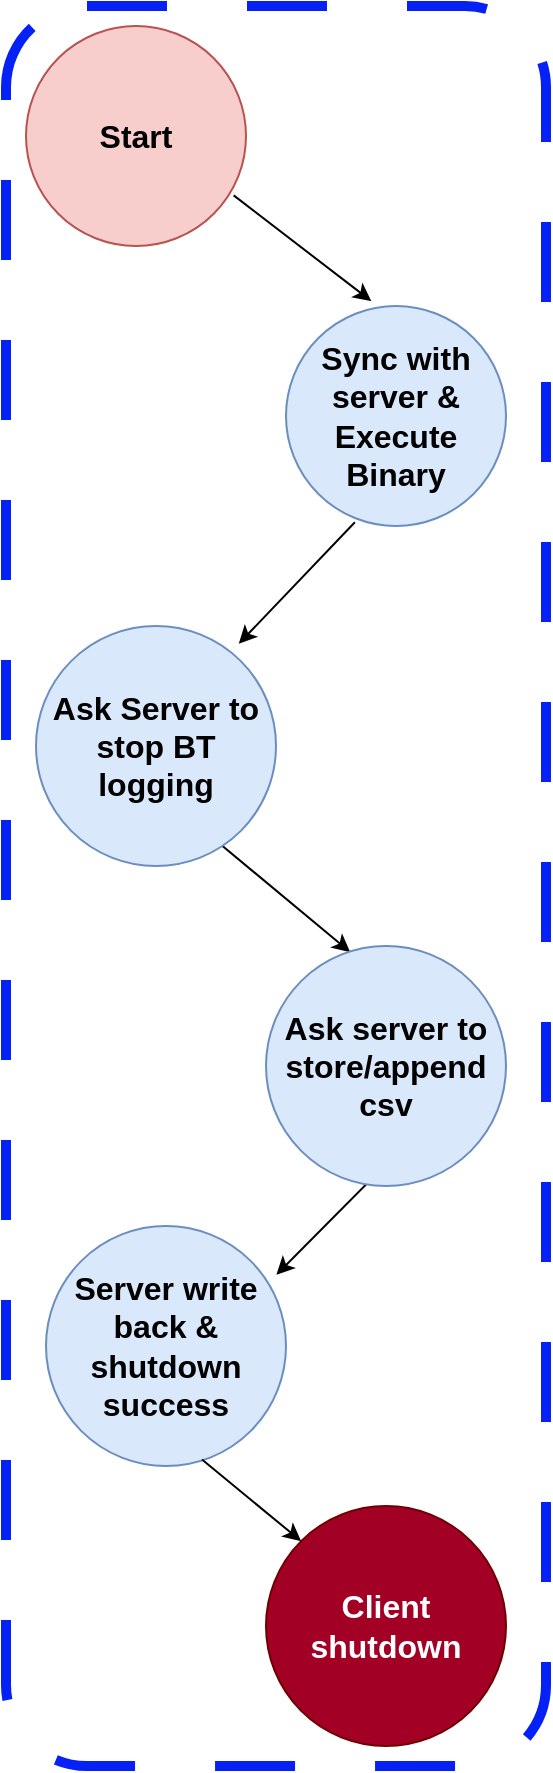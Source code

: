 <mxfile version="22.1.16" type="github">
  <diagram name="Page-1" id="iJrtoi_mMbITnx3xQ07f">
    <mxGraphModel dx="1362" dy="793" grid="1" gridSize="10" guides="1" tooltips="1" connect="1" arrows="1" fold="1" page="1" pageScale="1" pageWidth="850" pageHeight="1100" math="0" shadow="0">
      <root>
        <mxCell id="0" />
        <mxCell id="1" parent="0" />
        <mxCell id="PyQaD-jkkVgFRWBNWxvS-9" value="" style="endArrow=classic;html=1;rounded=0;exitX=0.944;exitY=0.77;exitDx=0;exitDy=0;entryX=0.388;entryY=-0.022;entryDx=0;entryDy=0;entryPerimeter=0;exitPerimeter=0;" parent="1" source="giXPiiz1-9IfD3rIR3mz-3" target="giXPiiz1-9IfD3rIR3mz-4" edge="1">
          <mxGeometry width="50" height="50" relative="1" as="geometry">
            <mxPoint x="330" y="106" as="sourcePoint" />
            <mxPoint x="370" y="190" as="targetPoint" />
          </mxGeometry>
        </mxCell>
        <mxCell id="PyQaD-jkkVgFRWBNWxvS-10" value="" style="endArrow=classic;html=1;rounded=0;exitX=0.313;exitY=0.983;exitDx=0;exitDy=0;exitPerimeter=0;entryX=0.845;entryY=0.074;entryDx=0;entryDy=0;entryPerimeter=0;" parent="1" source="giXPiiz1-9IfD3rIR3mz-4" target="giXPiiz1-9IfD3rIR3mz-5" edge="1">
          <mxGeometry width="50" height="50" relative="1" as="geometry">
            <mxPoint x="415.04" y="269.04" as="sourcePoint" />
            <mxPoint x="329.04" y="335.04" as="targetPoint" />
          </mxGeometry>
        </mxCell>
        <mxCell id="PyQaD-jkkVgFRWBNWxvS-11" value="" style="endArrow=classic;html=1;rounded=0;entryX=0.351;entryY=0.026;entryDx=0;entryDy=0;entryPerimeter=0;" parent="1" target="giXPiiz1-9IfD3rIR3mz-6" edge="1">
          <mxGeometry width="50" height="50" relative="1" as="geometry">
            <mxPoint x="306.25" y="420" as="sourcePoint" />
            <mxPoint x="299.998" y="480.176" as="targetPoint" />
          </mxGeometry>
        </mxCell>
        <mxCell id="PyQaD-jkkVgFRWBNWxvS-12" value="" style="endArrow=classic;html=1;rounded=0;exitX=0.35;exitY=1.013;exitDx=0;exitDy=0;exitPerimeter=0;entryX=0.96;entryY=0.203;entryDx=0;entryDy=0;entryPerimeter=0;" parent="1" target="giXPiiz1-9IfD3rIR3mz-7" edge="1">
          <mxGeometry width="50" height="50" relative="1" as="geometry">
            <mxPoint x="418" y="571.04" as="sourcePoint" />
            <mxPoint x="292.0" y="633.04" as="targetPoint" />
          </mxGeometry>
        </mxCell>
        <mxCell id="PyQaD-jkkVgFRWBNWxvS-13" value="" style="whiteSpace=wrap;html=1;fillColor=none;imageAspect=0;connectable=1;resizeWidth=1;resizeHeight=1;autosize=1;rounded=1;strokeWidth=5;dashed=1;strokeColor=#0521f5;dashPattern=8 8;" parent="1" vertex="1">
          <mxGeometry x="210" y="10" width="270" height="880" as="geometry" />
        </mxCell>
        <mxCell id="giXPiiz1-9IfD3rIR3mz-3" value="&lt;font style=&quot;font-size: 16px;&quot;&gt;&lt;b&gt;Start&lt;/b&gt;&lt;/font&gt;" style="ellipse;whiteSpace=wrap;html=1;aspect=fixed;fillColor=#f8cecc;strokeColor=#b85450;" parent="1" vertex="1">
          <mxGeometry x="220" y="20" width="110" height="110" as="geometry" />
        </mxCell>
        <mxCell id="giXPiiz1-9IfD3rIR3mz-4" value="&lt;font style=&quot;font-size: 16px;&quot;&gt;&lt;b&gt;Sync with server &amp;amp; Execute &lt;br&gt;Binary&lt;/b&gt;&lt;/font&gt;" style="ellipse;whiteSpace=wrap;html=1;aspect=fixed;fillColor=#dae8fc;strokeColor=#6c8ebf;" parent="1" vertex="1">
          <mxGeometry x="350" y="160" width="110" height="110" as="geometry" />
        </mxCell>
        <mxCell id="giXPiiz1-9IfD3rIR3mz-5" value="&lt;span style=&quot;font-size: 16px;&quot;&gt;&lt;b&gt;Ask Server to stop BT logging&lt;/b&gt;&lt;/span&gt;" style="ellipse;whiteSpace=wrap;html=1;aspect=fixed;fillColor=#dae8fc;strokeColor=#6c8ebf;" parent="1" vertex="1">
          <mxGeometry x="225" y="320" width="120" height="120" as="geometry" />
        </mxCell>
        <mxCell id="giXPiiz1-9IfD3rIR3mz-6" value="&lt;span style=&quot;font-size: 16px;&quot;&gt;&lt;b&gt;Ask server to store/append&lt;br&gt;csv&lt;/b&gt;&lt;br&gt;&lt;/span&gt;" style="ellipse;whiteSpace=wrap;html=1;aspect=fixed;fillColor=#dae8fc;strokeColor=#6c8ebf;" parent="1" vertex="1">
          <mxGeometry x="340" y="480" width="120" height="120" as="geometry" />
        </mxCell>
        <mxCell id="giXPiiz1-9IfD3rIR3mz-7" value="&lt;span style=&quot;font-size: 16px;&quot;&gt;&lt;b&gt;Server write back &amp;amp; shutdown success&lt;/b&gt;&lt;br&gt;&lt;/span&gt;" style="ellipse;whiteSpace=wrap;html=1;aspect=fixed;fillColor=#dae8fc;strokeColor=#6c8ebf;" parent="1" vertex="1">
          <mxGeometry x="230" y="620" width="120" height="120" as="geometry" />
        </mxCell>
        <mxCell id="giXPiiz1-9IfD3rIR3mz-8" value="&lt;span style=&quot;font-size: 16px;&quot;&gt;&lt;b&gt;Client shutdown&lt;/b&gt;&lt;br&gt;&lt;/span&gt;" style="ellipse;whiteSpace=wrap;html=1;aspect=fixed;fillColor=#a20025;strokeColor=#6F0000;fontColor=#ffffff;" parent="1" vertex="1">
          <mxGeometry x="340" y="760" width="120" height="120" as="geometry" />
        </mxCell>
        <mxCell id="giXPiiz1-9IfD3rIR3mz-9" value="" style="endArrow=classic;html=1;rounded=0;exitX=0.65;exitY=0.973;exitDx=0;exitDy=0;exitPerimeter=0;entryX=0;entryY=0;entryDx=0;entryDy=0;" parent="1" source="giXPiiz1-9IfD3rIR3mz-7" target="giXPiiz1-9IfD3rIR3mz-8" edge="1">
          <mxGeometry width="50" height="50" relative="1" as="geometry">
            <mxPoint x="326" y="740" as="sourcePoint" />
            <mxPoint x="244" y="810.96" as="targetPoint" />
          </mxGeometry>
        </mxCell>
      </root>
    </mxGraphModel>
  </diagram>
</mxfile>
